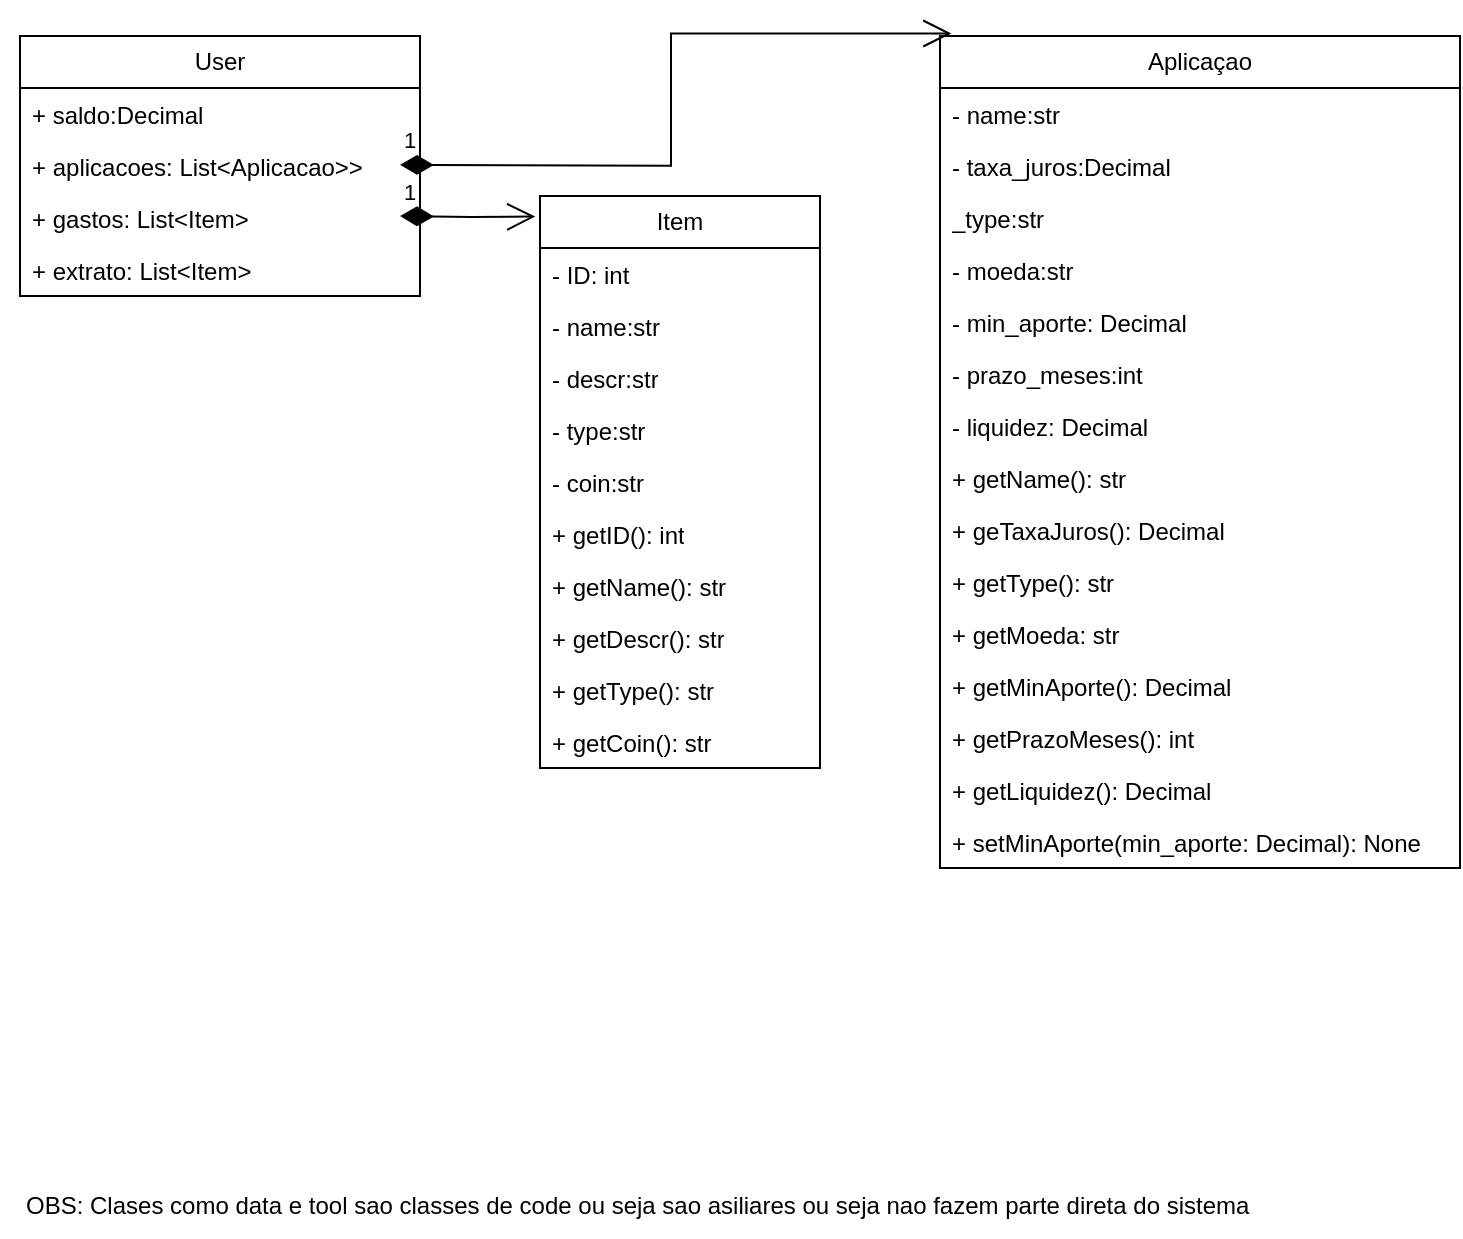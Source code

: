 <mxfile>
    <diagram name="Página-1" id="8fI0RfYkccmkm9PdqpTb">
        <mxGraphModel dx="746" dy="284" grid="1" gridSize="10" guides="1" tooltips="1" connect="1" arrows="1" fold="1" page="1" pageScale="1" pageWidth="827" pageHeight="1169" math="0" shadow="0">
            <root>
                <mxCell id="0"/>
                <mxCell id="1" parent="0"/>
                <mxCell id="j2ZpyrVTVjxBXSWvC_XF-2" value="User" style="swimlane;fontStyle=0;childLayout=stackLayout;horizontal=1;startSize=26;fillColor=none;horizontalStack=0;resizeParent=1;resizeParentMax=0;resizeLast=0;collapsible=1;marginBottom=0;whiteSpace=wrap;html=1;" parent="1" vertex="1">
                    <mxGeometry x="30" y="30" width="200" height="130" as="geometry"/>
                </mxCell>
                <mxCell id="j2ZpyrVTVjxBXSWvC_XF-3" value="+ saldo:Decimal" style="text;strokeColor=none;fillColor=none;align=left;verticalAlign=top;spacingLeft=4;spacingRight=4;overflow=hidden;rotatable=0;points=[[0,0.5],[1,0.5]];portConstraint=eastwest;whiteSpace=wrap;html=1;" parent="j2ZpyrVTVjxBXSWvC_XF-2" vertex="1">
                    <mxGeometry y="26" width="200" height="26" as="geometry"/>
                </mxCell>
                <mxCell id="j2ZpyrVTVjxBXSWvC_XF-4" value="+ aplicacoes: List&amp;lt;Aplicacao&amp;gt;&amp;gt;&lt;div&gt;&lt;br&gt;&lt;/div&gt;" style="text;strokeColor=none;fillColor=none;align=left;verticalAlign=top;spacingLeft=4;spacingRight=4;overflow=hidden;rotatable=0;points=[[0,0.5],[1,0.5]];portConstraint=eastwest;whiteSpace=wrap;html=1;" parent="j2ZpyrVTVjxBXSWvC_XF-2" vertex="1">
                    <mxGeometry y="52" width="200" height="26" as="geometry"/>
                </mxCell>
                <mxCell id="j2ZpyrVTVjxBXSWvC_XF-53" value="1" style="endArrow=open;html=1;endSize=12;startArrow=diamondThin;startSize=14;startFill=1;edgeStyle=orthogonalEdgeStyle;align=left;verticalAlign=bottom;rounded=0;entryX=-0.017;entryY=0.036;entryDx=0;entryDy=0;entryPerimeter=0;" parent="j2ZpyrVTVjxBXSWvC_XF-2" target="j2ZpyrVTVjxBXSWvC_XF-7" edge="1">
                    <mxGeometry x="-1" y="3" relative="1" as="geometry">
                        <mxPoint x="190" y="90" as="sourcePoint"/>
                        <mxPoint x="350" y="90" as="targetPoint"/>
                    </mxGeometry>
                </mxCell>
                <mxCell id="j2ZpyrVTVjxBXSWvC_XF-5" value="+ gastos: List&amp;lt;Item&amp;gt;" style="text;strokeColor=none;fillColor=none;align=left;verticalAlign=top;spacingLeft=4;spacingRight=4;overflow=hidden;rotatable=0;points=[[0,0.5],[1,0.5]];portConstraint=eastwest;whiteSpace=wrap;html=1;" parent="j2ZpyrVTVjxBXSWvC_XF-2" vertex="1">
                    <mxGeometry y="78" width="200" height="26" as="geometry"/>
                </mxCell>
                <mxCell id="j2ZpyrVTVjxBXSWvC_XF-6" value="&lt;div&gt;+ extrato: List&amp;lt;Item&amp;gt;&lt;/div&gt;&lt;div&gt;&lt;br&gt;&lt;/div&gt;" style="text;strokeColor=none;fillColor=none;align=left;verticalAlign=top;spacingLeft=4;spacingRight=4;overflow=hidden;rotatable=0;points=[[0,0.5],[1,0.5]];portConstraint=eastwest;whiteSpace=wrap;html=1;" parent="j2ZpyrVTVjxBXSWvC_XF-2" vertex="1">
                    <mxGeometry y="104" width="200" height="26" as="geometry"/>
                </mxCell>
                <mxCell id="j2ZpyrVTVjxBXSWvC_XF-7" value="Item" style="swimlane;fontStyle=0;childLayout=stackLayout;horizontal=1;startSize=26;fillColor=none;horizontalStack=0;resizeParent=1;resizeParentMax=0;resizeLast=0;collapsible=1;marginBottom=0;whiteSpace=wrap;html=1;" parent="1" vertex="1">
                    <mxGeometry x="290" y="110" width="140" height="286" as="geometry"/>
                </mxCell>
                <mxCell id="j2ZpyrVTVjxBXSWvC_XF-8" value="- ID: int" style="text;strokeColor=none;fillColor=none;align=left;verticalAlign=top;spacingLeft=4;spacingRight=4;overflow=hidden;rotatable=0;points=[[0,0.5],[1,0.5]];portConstraint=eastwest;whiteSpace=wrap;html=1;" parent="j2ZpyrVTVjxBXSWvC_XF-7" vertex="1">
                    <mxGeometry y="26" width="140" height="26" as="geometry"/>
                </mxCell>
                <mxCell id="j2ZpyrVTVjxBXSWvC_XF-9" value="- name:str" style="text;strokeColor=none;fillColor=none;align=left;verticalAlign=top;spacingLeft=4;spacingRight=4;overflow=hidden;rotatable=0;points=[[0,0.5],[1,0.5]];portConstraint=eastwest;whiteSpace=wrap;html=1;" parent="j2ZpyrVTVjxBXSWvC_XF-7" vertex="1">
                    <mxGeometry y="52" width="140" height="26" as="geometry"/>
                </mxCell>
                <mxCell id="j2ZpyrVTVjxBXSWvC_XF-10" value="- descr:str" style="text;strokeColor=none;fillColor=none;align=left;verticalAlign=top;spacingLeft=4;spacingRight=4;overflow=hidden;rotatable=0;points=[[0,0.5],[1,0.5]];portConstraint=eastwest;whiteSpace=wrap;html=1;" parent="j2ZpyrVTVjxBXSWvC_XF-7" vertex="1">
                    <mxGeometry y="78" width="140" height="26" as="geometry"/>
                </mxCell>
                <mxCell id="j2ZpyrVTVjxBXSWvC_XF-11" value="- type:str" style="text;strokeColor=none;fillColor=none;align=left;verticalAlign=top;spacingLeft=4;spacingRight=4;overflow=hidden;rotatable=0;points=[[0,0.5],[1,0.5]];portConstraint=eastwest;whiteSpace=wrap;html=1;" parent="j2ZpyrVTVjxBXSWvC_XF-7" vertex="1">
                    <mxGeometry y="104" width="140" height="26" as="geometry"/>
                </mxCell>
                <mxCell id="j2ZpyrVTVjxBXSWvC_XF-12" value="- coin:str&lt;span style=&quot;white-space: pre;&quot;&gt;&#x9;&lt;/span&gt;" style="text;strokeColor=none;fillColor=none;align=left;verticalAlign=top;spacingLeft=4;spacingRight=4;overflow=hidden;rotatable=0;points=[[0,0.5],[1,0.5]];portConstraint=eastwest;whiteSpace=wrap;html=1;" parent="j2ZpyrVTVjxBXSWvC_XF-7" vertex="1">
                    <mxGeometry y="130" width="140" height="26" as="geometry"/>
                </mxCell>
                <mxCell id="j2ZpyrVTVjxBXSWvC_XF-13" value="+ getID(): int" style="text;strokeColor=none;fillColor=none;align=left;verticalAlign=top;spacingLeft=4;spacingRight=4;overflow=hidden;rotatable=0;points=[[0,0.5],[1,0.5]];portConstraint=eastwest;whiteSpace=wrap;html=1;" parent="j2ZpyrVTVjxBXSWvC_XF-7" vertex="1">
                    <mxGeometry y="156" width="140" height="26" as="geometry"/>
                </mxCell>
                <mxCell id="j2ZpyrVTVjxBXSWvC_XF-14" value="+ getName(): str" style="text;strokeColor=none;fillColor=none;align=left;verticalAlign=top;spacingLeft=4;spacingRight=4;overflow=hidden;rotatable=0;points=[[0,0.5],[1,0.5]];portConstraint=eastwest;whiteSpace=wrap;html=1;" parent="j2ZpyrVTVjxBXSWvC_XF-7" vertex="1">
                    <mxGeometry y="182" width="140" height="26" as="geometry"/>
                </mxCell>
                <mxCell id="j2ZpyrVTVjxBXSWvC_XF-15" value="+ getDescr(): str" style="text;strokeColor=none;fillColor=none;align=left;verticalAlign=top;spacingLeft=4;spacingRight=4;overflow=hidden;rotatable=0;points=[[0,0.5],[1,0.5]];portConstraint=eastwest;whiteSpace=wrap;html=1;" parent="j2ZpyrVTVjxBXSWvC_XF-7" vertex="1">
                    <mxGeometry y="208" width="140" height="26" as="geometry"/>
                </mxCell>
                <mxCell id="j2ZpyrVTVjxBXSWvC_XF-16" value="+ getType(): str" style="text;strokeColor=none;fillColor=none;align=left;verticalAlign=top;spacingLeft=4;spacingRight=4;overflow=hidden;rotatable=0;points=[[0,0.5],[1,0.5]];portConstraint=eastwest;whiteSpace=wrap;html=1;" parent="j2ZpyrVTVjxBXSWvC_XF-7" vertex="1">
                    <mxGeometry y="234" width="140" height="26" as="geometry"/>
                </mxCell>
                <mxCell id="j2ZpyrVTVjxBXSWvC_XF-17" value="+ getCoin(): str" style="text;strokeColor=none;fillColor=none;align=left;verticalAlign=top;spacingLeft=4;spacingRight=4;overflow=hidden;rotatable=0;points=[[0,0.5],[1,0.5]];portConstraint=eastwest;whiteSpace=wrap;html=1;" parent="j2ZpyrVTVjxBXSWvC_XF-7" vertex="1">
                    <mxGeometry y="260" width="140" height="26" as="geometry"/>
                </mxCell>
                <mxCell id="j2ZpyrVTVjxBXSWvC_XF-19" value="Aplicaçao" style="swimlane;fontStyle=0;childLayout=stackLayout;horizontal=1;startSize=26;fillColor=none;horizontalStack=0;resizeParent=1;resizeParentMax=0;resizeLast=0;collapsible=1;marginBottom=0;whiteSpace=wrap;html=1;" parent="1" vertex="1">
                    <mxGeometry x="490" y="30" width="260" height="416" as="geometry"/>
                </mxCell>
                <mxCell id="j2ZpyrVTVjxBXSWvC_XF-20" value="- name:str" style="text;strokeColor=none;fillColor=none;align=left;verticalAlign=top;spacingLeft=4;spacingRight=4;overflow=hidden;rotatable=0;points=[[0,0.5],[1,0.5]];portConstraint=eastwest;whiteSpace=wrap;html=1;" parent="j2ZpyrVTVjxBXSWvC_XF-19" vertex="1">
                    <mxGeometry y="26" width="260" height="26" as="geometry"/>
                </mxCell>
                <mxCell id="j2ZpyrVTVjxBXSWvC_XF-21" value="- taxa_juros:Decimal" style="text;strokeColor=none;fillColor=none;align=left;verticalAlign=top;spacingLeft=4;spacingRight=4;overflow=hidden;rotatable=0;points=[[0,0.5],[1,0.5]];portConstraint=eastwest;whiteSpace=wrap;html=1;" parent="j2ZpyrVTVjxBXSWvC_XF-19" vertex="1">
                    <mxGeometry y="52" width="260" height="26" as="geometry"/>
                </mxCell>
                <mxCell id="j2ZpyrVTVjxBXSWvC_XF-22" value="_type:str" style="text;strokeColor=none;fillColor=none;align=left;verticalAlign=top;spacingLeft=4;spacingRight=4;overflow=hidden;rotatable=0;points=[[0,0.5],[1,0.5]];portConstraint=eastwest;whiteSpace=wrap;html=1;" parent="j2ZpyrVTVjxBXSWvC_XF-19" vertex="1">
                    <mxGeometry y="78" width="260" height="26" as="geometry"/>
                </mxCell>
                <mxCell id="j2ZpyrVTVjxBXSWvC_XF-23" value="- moeda:str" style="text;strokeColor=none;fillColor=none;align=left;verticalAlign=top;spacingLeft=4;spacingRight=4;overflow=hidden;rotatable=0;points=[[0,0.5],[1,0.5]];portConstraint=eastwest;whiteSpace=wrap;html=1;" parent="j2ZpyrVTVjxBXSWvC_XF-19" vertex="1">
                    <mxGeometry y="104" width="260" height="26" as="geometry"/>
                </mxCell>
                <mxCell id="j2ZpyrVTVjxBXSWvC_XF-24" value="- min_aporte: Decimal" style="text;strokeColor=none;fillColor=none;align=left;verticalAlign=top;spacingLeft=4;spacingRight=4;overflow=hidden;rotatable=0;points=[[0,0.5],[1,0.5]];portConstraint=eastwest;whiteSpace=wrap;html=1;" parent="j2ZpyrVTVjxBXSWvC_XF-19" vertex="1">
                    <mxGeometry y="130" width="260" height="26" as="geometry"/>
                </mxCell>
                <mxCell id="j2ZpyrVTVjxBXSWvC_XF-30" value="- prazo_meses:int&lt;span style=&quot;white-space: pre;&quot;&gt;&#x9;&lt;/span&gt;" style="text;strokeColor=none;fillColor=none;align=left;verticalAlign=top;spacingLeft=4;spacingRight=4;overflow=hidden;rotatable=0;points=[[0,0.5],[1,0.5]];portConstraint=eastwest;whiteSpace=wrap;html=1;" parent="j2ZpyrVTVjxBXSWvC_XF-19" vertex="1">
                    <mxGeometry y="156" width="260" height="26" as="geometry"/>
                </mxCell>
                <mxCell id="j2ZpyrVTVjxBXSWvC_XF-31" value="- liquidez: Decimal" style="text;strokeColor=none;fillColor=none;align=left;verticalAlign=top;spacingLeft=4;spacingRight=4;overflow=hidden;rotatable=0;points=[[0,0.5],[1,0.5]];portConstraint=eastwest;whiteSpace=wrap;html=1;" parent="j2ZpyrVTVjxBXSWvC_XF-19" vertex="1">
                    <mxGeometry y="182" width="260" height="26" as="geometry"/>
                </mxCell>
                <mxCell id="j2ZpyrVTVjxBXSWvC_XF-26" value="+ getName(): str" style="text;strokeColor=none;fillColor=none;align=left;verticalAlign=top;spacingLeft=4;spacingRight=4;overflow=hidden;rotatable=0;points=[[0,0.5],[1,0.5]];portConstraint=eastwest;whiteSpace=wrap;html=1;" parent="j2ZpyrVTVjxBXSWvC_XF-19" vertex="1">
                    <mxGeometry y="208" width="260" height="26" as="geometry"/>
                </mxCell>
                <mxCell id="j2ZpyrVTVjxBXSWvC_XF-25" value="+ geTaxaJuros(): Decimal" style="text;strokeColor=none;fillColor=none;align=left;verticalAlign=top;spacingLeft=4;spacingRight=4;overflow=hidden;rotatable=0;points=[[0,0.5],[1,0.5]];portConstraint=eastwest;whiteSpace=wrap;html=1;" parent="j2ZpyrVTVjxBXSWvC_XF-19" vertex="1">
                    <mxGeometry y="234" width="260" height="26" as="geometry"/>
                </mxCell>
                <mxCell id="j2ZpyrVTVjxBXSWvC_XF-28" value="+ getType(): str" style="text;strokeColor=none;fillColor=none;align=left;verticalAlign=top;spacingLeft=4;spacingRight=4;overflow=hidden;rotatable=0;points=[[0,0.5],[1,0.5]];portConstraint=eastwest;whiteSpace=wrap;html=1;" parent="j2ZpyrVTVjxBXSWvC_XF-19" vertex="1">
                    <mxGeometry y="260" width="260" height="26" as="geometry"/>
                </mxCell>
                <mxCell id="j2ZpyrVTVjxBXSWvC_XF-27" value="+ getMoeda: str" style="text;strokeColor=none;fillColor=none;align=left;verticalAlign=top;spacingLeft=4;spacingRight=4;overflow=hidden;rotatable=0;points=[[0,0.5],[1,0.5]];portConstraint=eastwest;whiteSpace=wrap;html=1;" parent="j2ZpyrVTVjxBXSWvC_XF-19" vertex="1">
                    <mxGeometry y="286" width="260" height="26" as="geometry"/>
                </mxCell>
                <mxCell id="j2ZpyrVTVjxBXSWvC_XF-29" value="+ getMinAporte(): Decimal" style="text;strokeColor=none;fillColor=none;align=left;verticalAlign=top;spacingLeft=4;spacingRight=4;overflow=hidden;rotatable=0;points=[[0,0.5],[1,0.5]];portConstraint=eastwest;whiteSpace=wrap;html=1;" parent="j2ZpyrVTVjxBXSWvC_XF-19" vertex="1">
                    <mxGeometry y="312" width="260" height="26" as="geometry"/>
                </mxCell>
                <mxCell id="j2ZpyrVTVjxBXSWvC_XF-33" value="+ getPrazoMeses(): int" style="text;strokeColor=none;fillColor=none;align=left;verticalAlign=top;spacingLeft=4;spacingRight=4;overflow=hidden;rotatable=0;points=[[0,0.5],[1,0.5]];portConstraint=eastwest;whiteSpace=wrap;html=1;" parent="j2ZpyrVTVjxBXSWvC_XF-19" vertex="1">
                    <mxGeometry y="338" width="260" height="26" as="geometry"/>
                </mxCell>
                <mxCell id="j2ZpyrVTVjxBXSWvC_XF-34" value="+ getLiquidez(): Decimal" style="text;strokeColor=none;fillColor=none;align=left;verticalAlign=top;spacingLeft=4;spacingRight=4;overflow=hidden;rotatable=0;points=[[0,0.5],[1,0.5]];portConstraint=eastwest;whiteSpace=wrap;html=1;" parent="j2ZpyrVTVjxBXSWvC_XF-19" vertex="1">
                    <mxGeometry y="364" width="260" height="26" as="geometry"/>
                </mxCell>
                <mxCell id="j2ZpyrVTVjxBXSWvC_XF-32" value="+ setMinAporte(min_aporte: Decimal): None" style="text;strokeColor=none;fillColor=none;align=left;verticalAlign=top;spacingLeft=4;spacingRight=4;overflow=hidden;rotatable=0;points=[[0,0.5],[1,0.5]];portConstraint=eastwest;whiteSpace=wrap;html=1;" parent="j2ZpyrVTVjxBXSWvC_XF-19" vertex="1">
                    <mxGeometry y="390" width="260" height="26" as="geometry"/>
                </mxCell>
                <mxCell id="j2ZpyrVTVjxBXSWvC_XF-51" value="OBS: Clases como data e tool sao classes de code ou seja sao asiliares ou seja nao fazem parte direta do sistema&amp;nbsp;" style="text;html=1;align=center;verticalAlign=middle;resizable=0;points=[];autosize=1;strokeColor=none;fillColor=none;" parent="1" vertex="1">
                    <mxGeometry x="20" y="600" width="640" height="30" as="geometry"/>
                </mxCell>
                <mxCell id="j2ZpyrVTVjxBXSWvC_XF-52" value="1" style="endArrow=open;html=1;endSize=12;startArrow=diamondThin;startSize=14;startFill=1;edgeStyle=orthogonalEdgeStyle;align=left;verticalAlign=bottom;rounded=0;entryX=0.022;entryY=-0.003;entryDx=0;entryDy=0;entryPerimeter=0;" parent="1" target="j2ZpyrVTVjxBXSWvC_XF-19" edge="1">
                    <mxGeometry x="-1" y="3" relative="1" as="geometry">
                        <mxPoint x="220" y="94.41" as="sourcePoint"/>
                        <mxPoint x="300" y="40" as="targetPoint"/>
                    </mxGeometry>
                </mxCell>
            </root>
        </mxGraphModel>
    </diagram>
</mxfile>